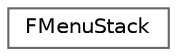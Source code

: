 digraph "Graphical Class Hierarchy"
{
 // INTERACTIVE_SVG=YES
 // LATEX_PDF_SIZE
  bgcolor="transparent";
  edge [fontname=Helvetica,fontsize=10,labelfontname=Helvetica,labelfontsize=10];
  node [fontname=Helvetica,fontsize=10,shape=box,height=0.2,width=0.4];
  rankdir="LR";
  Node0 [id="Node000000",label="FMenuStack",height=0.2,width=0.4,color="grey40", fillcolor="white", style="filled",URL="$df/dd3/classFMenuStack.html",tooltip="Represents a stack of open menus."];
}
